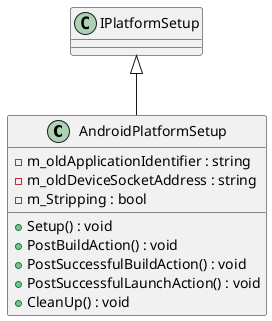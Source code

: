 @startuml
class AndroidPlatformSetup {
    - m_oldApplicationIdentifier : string
    - m_oldDeviceSocketAddress : string
    - m_Stripping : bool
    + Setup() : void
    + PostBuildAction() : void
    + PostSuccessfulBuildAction() : void
    + PostSuccessfulLaunchAction() : void
    + CleanUp() : void
}
IPlatformSetup <|-- AndroidPlatformSetup
@enduml

